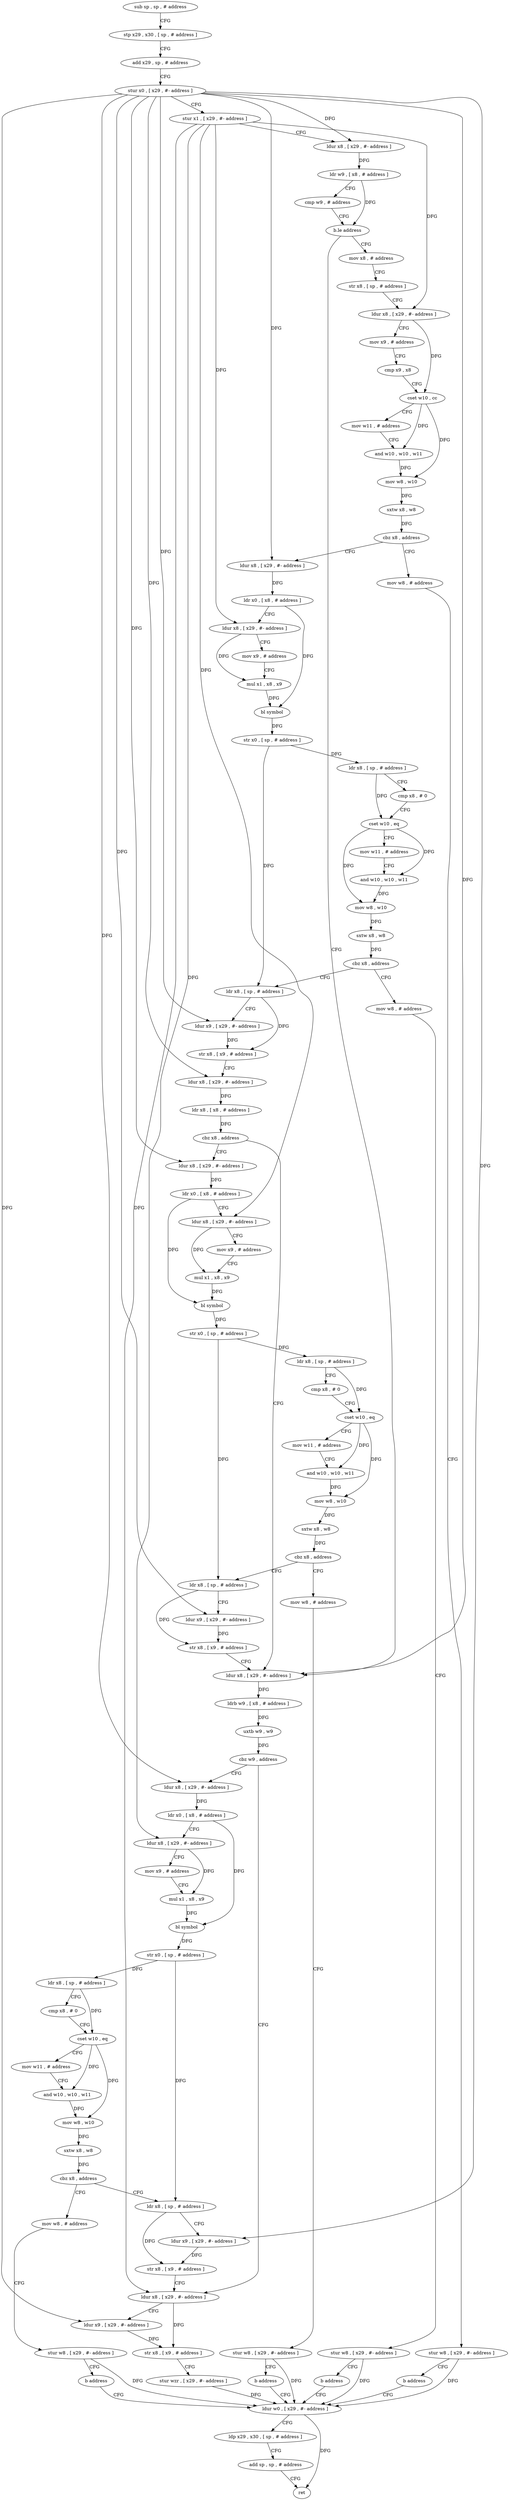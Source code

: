 digraph "func" {
"4241796" [label = "sub sp , sp , # address" ]
"4241800" [label = "stp x29 , x30 , [ sp , # address ]" ]
"4241804" [label = "add x29 , sp , # address" ]
"4241808" [label = "stur x0 , [ x29 , #- address ]" ]
"4241812" [label = "stur x1 , [ x29 , #- address ]" ]
"4241816" [label = "ldur x8 , [ x29 , #- address ]" ]
"4241820" [label = "ldr w9 , [ x8 , # address ]" ]
"4241824" [label = "cmp w9 , # address" ]
"4241828" [label = "b.le address" ]
"4242068" [label = "ldur x8 , [ x29 , #- address ]" ]
"4241832" [label = "mov x8 , # address" ]
"4242072" [label = "ldrb w9 , [ x8 , # address ]" ]
"4242076" [label = "uxtb w9 , w9" ]
"4242080" [label = "cbz w9 , address" ]
"4242168" [label = "ldur x8 , [ x29 , #- address ]" ]
"4242084" [label = "ldur x8 , [ x29 , #- address ]" ]
"4241836" [label = "str x8 , [ sp , # address ]" ]
"4241840" [label = "ldur x8 , [ x29 , #- address ]" ]
"4241844" [label = "mov x9 , # address" ]
"4241848" [label = "cmp x9 , x8" ]
"4241852" [label = "cset w10 , cc" ]
"4241856" [label = "mov w11 , # address" ]
"4241860" [label = "and w10 , w10 , w11" ]
"4241864" [label = "mov w8 , w10" ]
"4241868" [label = "sxtw x8 , w8" ]
"4241872" [label = "cbz x8 , address" ]
"4241888" [label = "ldur x8 , [ x29 , #- address ]" ]
"4241876" [label = "mov w8 , # address" ]
"4242172" [label = "ldur x9 , [ x29 , #- address ]" ]
"4242176" [label = "str x8 , [ x9 , # address ]" ]
"4242180" [label = "stur wzr , [ x29 , #- address ]" ]
"4242184" [label = "ldur w0 , [ x29 , #- address ]" ]
"4242088" [label = "ldr x0 , [ x8 , # address ]" ]
"4242092" [label = "ldur x8 , [ x29 , #- address ]" ]
"4242096" [label = "mov x9 , # address" ]
"4242100" [label = "mul x1 , x8 , x9" ]
"4242104" [label = "bl symbol" ]
"4242108" [label = "str x0 , [ sp , # address ]" ]
"4242112" [label = "ldr x8 , [ sp , # address ]" ]
"4242116" [label = "cmp x8 , # 0" ]
"4242120" [label = "cset w10 , eq" ]
"4242124" [label = "mov w11 , # address" ]
"4242128" [label = "and w10 , w10 , w11" ]
"4242132" [label = "mov w8 , w10" ]
"4242136" [label = "sxtw x8 , w8" ]
"4242140" [label = "cbz x8 , address" ]
"4242156" [label = "ldr x8 , [ sp , # address ]" ]
"4242144" [label = "mov w8 , # address" ]
"4241892" [label = "ldr x0 , [ x8 , # address ]" ]
"4241896" [label = "ldur x8 , [ x29 , #- address ]" ]
"4241900" [label = "mov x9 , # address" ]
"4241904" [label = "mul x1 , x8 , x9" ]
"4241908" [label = "bl symbol" ]
"4241912" [label = "str x0 , [ sp , # address ]" ]
"4241916" [label = "ldr x8 , [ sp , # address ]" ]
"4241920" [label = "cmp x8 , # 0" ]
"4241924" [label = "cset w10 , eq" ]
"4241928" [label = "mov w11 , # address" ]
"4241932" [label = "and w10 , w10 , w11" ]
"4241936" [label = "mov w8 , w10" ]
"4241940" [label = "sxtw x8 , w8" ]
"4241944" [label = "cbz x8 , address" ]
"4241960" [label = "ldr x8 , [ sp , # address ]" ]
"4241948" [label = "mov w8 , # address" ]
"4241880" [label = "stur w8 , [ x29 , #- address ]" ]
"4241884" [label = "b address" ]
"4242160" [label = "ldur x9 , [ x29 , #- address ]" ]
"4242164" [label = "str x8 , [ x9 , # address ]" ]
"4242148" [label = "stur w8 , [ x29 , #- address ]" ]
"4242152" [label = "b address" ]
"4241964" [label = "ldur x9 , [ x29 , #- address ]" ]
"4241968" [label = "str x8 , [ x9 , # address ]" ]
"4241972" [label = "ldur x8 , [ x29 , #- address ]" ]
"4241976" [label = "ldr x8 , [ x8 , # address ]" ]
"4241980" [label = "cbz x8 , address" ]
"4241984" [label = "ldur x8 , [ x29 , #- address ]" ]
"4241952" [label = "stur w8 , [ x29 , #- address ]" ]
"4241956" [label = "b address" ]
"4242188" [label = "ldp x29 , x30 , [ sp , # address ]" ]
"4242192" [label = "add sp , sp , # address" ]
"4242196" [label = "ret" ]
"4241988" [label = "ldr x0 , [ x8 , # address ]" ]
"4241992" [label = "ldur x8 , [ x29 , #- address ]" ]
"4241996" [label = "mov x9 , # address" ]
"4242000" [label = "mul x1 , x8 , x9" ]
"4242004" [label = "bl symbol" ]
"4242008" [label = "str x0 , [ sp , # address ]" ]
"4242012" [label = "ldr x8 , [ sp , # address ]" ]
"4242016" [label = "cmp x8 , # 0" ]
"4242020" [label = "cset w10 , eq" ]
"4242024" [label = "mov w11 , # address" ]
"4242028" [label = "and w10 , w10 , w11" ]
"4242032" [label = "mov w8 , w10" ]
"4242036" [label = "sxtw x8 , w8" ]
"4242040" [label = "cbz x8 , address" ]
"4242056" [label = "ldr x8 , [ sp , # address ]" ]
"4242044" [label = "mov w8 , # address" ]
"4242060" [label = "ldur x9 , [ x29 , #- address ]" ]
"4242064" [label = "str x8 , [ x9 , # address ]" ]
"4242048" [label = "stur w8 , [ x29 , #- address ]" ]
"4242052" [label = "b address" ]
"4241796" -> "4241800" [ label = "CFG" ]
"4241800" -> "4241804" [ label = "CFG" ]
"4241804" -> "4241808" [ label = "CFG" ]
"4241808" -> "4241812" [ label = "CFG" ]
"4241808" -> "4241816" [ label = "DFG" ]
"4241808" -> "4242068" [ label = "DFG" ]
"4241808" -> "4242172" [ label = "DFG" ]
"4241808" -> "4242084" [ label = "DFG" ]
"4241808" -> "4241888" [ label = "DFG" ]
"4241808" -> "4242160" [ label = "DFG" ]
"4241808" -> "4241964" [ label = "DFG" ]
"4241808" -> "4241972" [ label = "DFG" ]
"4241808" -> "4241984" [ label = "DFG" ]
"4241808" -> "4242060" [ label = "DFG" ]
"4241812" -> "4241816" [ label = "CFG" ]
"4241812" -> "4241840" [ label = "DFG" ]
"4241812" -> "4242168" [ label = "DFG" ]
"4241812" -> "4242092" [ label = "DFG" ]
"4241812" -> "4241896" [ label = "DFG" ]
"4241812" -> "4241992" [ label = "DFG" ]
"4241816" -> "4241820" [ label = "DFG" ]
"4241820" -> "4241824" [ label = "CFG" ]
"4241820" -> "4241828" [ label = "DFG" ]
"4241824" -> "4241828" [ label = "CFG" ]
"4241828" -> "4242068" [ label = "CFG" ]
"4241828" -> "4241832" [ label = "CFG" ]
"4242068" -> "4242072" [ label = "DFG" ]
"4241832" -> "4241836" [ label = "CFG" ]
"4242072" -> "4242076" [ label = "DFG" ]
"4242076" -> "4242080" [ label = "DFG" ]
"4242080" -> "4242168" [ label = "CFG" ]
"4242080" -> "4242084" [ label = "CFG" ]
"4242168" -> "4242172" [ label = "CFG" ]
"4242168" -> "4242176" [ label = "DFG" ]
"4242084" -> "4242088" [ label = "DFG" ]
"4241836" -> "4241840" [ label = "CFG" ]
"4241840" -> "4241844" [ label = "CFG" ]
"4241840" -> "4241852" [ label = "DFG" ]
"4241844" -> "4241848" [ label = "CFG" ]
"4241848" -> "4241852" [ label = "CFG" ]
"4241852" -> "4241856" [ label = "CFG" ]
"4241852" -> "4241860" [ label = "DFG" ]
"4241852" -> "4241864" [ label = "DFG" ]
"4241856" -> "4241860" [ label = "CFG" ]
"4241860" -> "4241864" [ label = "DFG" ]
"4241864" -> "4241868" [ label = "DFG" ]
"4241868" -> "4241872" [ label = "DFG" ]
"4241872" -> "4241888" [ label = "CFG" ]
"4241872" -> "4241876" [ label = "CFG" ]
"4241888" -> "4241892" [ label = "DFG" ]
"4241876" -> "4241880" [ label = "CFG" ]
"4242172" -> "4242176" [ label = "DFG" ]
"4242176" -> "4242180" [ label = "CFG" ]
"4242180" -> "4242184" [ label = "DFG" ]
"4242184" -> "4242188" [ label = "CFG" ]
"4242184" -> "4242196" [ label = "DFG" ]
"4242088" -> "4242092" [ label = "CFG" ]
"4242088" -> "4242104" [ label = "DFG" ]
"4242092" -> "4242096" [ label = "CFG" ]
"4242092" -> "4242100" [ label = "DFG" ]
"4242096" -> "4242100" [ label = "CFG" ]
"4242100" -> "4242104" [ label = "DFG" ]
"4242104" -> "4242108" [ label = "DFG" ]
"4242108" -> "4242112" [ label = "DFG" ]
"4242108" -> "4242156" [ label = "DFG" ]
"4242112" -> "4242116" [ label = "CFG" ]
"4242112" -> "4242120" [ label = "DFG" ]
"4242116" -> "4242120" [ label = "CFG" ]
"4242120" -> "4242124" [ label = "CFG" ]
"4242120" -> "4242128" [ label = "DFG" ]
"4242120" -> "4242132" [ label = "DFG" ]
"4242124" -> "4242128" [ label = "CFG" ]
"4242128" -> "4242132" [ label = "DFG" ]
"4242132" -> "4242136" [ label = "DFG" ]
"4242136" -> "4242140" [ label = "DFG" ]
"4242140" -> "4242156" [ label = "CFG" ]
"4242140" -> "4242144" [ label = "CFG" ]
"4242156" -> "4242160" [ label = "CFG" ]
"4242156" -> "4242164" [ label = "DFG" ]
"4242144" -> "4242148" [ label = "CFG" ]
"4241892" -> "4241896" [ label = "CFG" ]
"4241892" -> "4241908" [ label = "DFG" ]
"4241896" -> "4241900" [ label = "CFG" ]
"4241896" -> "4241904" [ label = "DFG" ]
"4241900" -> "4241904" [ label = "CFG" ]
"4241904" -> "4241908" [ label = "DFG" ]
"4241908" -> "4241912" [ label = "DFG" ]
"4241912" -> "4241916" [ label = "DFG" ]
"4241912" -> "4241960" [ label = "DFG" ]
"4241916" -> "4241920" [ label = "CFG" ]
"4241916" -> "4241924" [ label = "DFG" ]
"4241920" -> "4241924" [ label = "CFG" ]
"4241924" -> "4241928" [ label = "CFG" ]
"4241924" -> "4241932" [ label = "DFG" ]
"4241924" -> "4241936" [ label = "DFG" ]
"4241928" -> "4241932" [ label = "CFG" ]
"4241932" -> "4241936" [ label = "DFG" ]
"4241936" -> "4241940" [ label = "DFG" ]
"4241940" -> "4241944" [ label = "DFG" ]
"4241944" -> "4241960" [ label = "CFG" ]
"4241944" -> "4241948" [ label = "CFG" ]
"4241960" -> "4241964" [ label = "CFG" ]
"4241960" -> "4241968" [ label = "DFG" ]
"4241948" -> "4241952" [ label = "CFG" ]
"4241880" -> "4241884" [ label = "CFG" ]
"4241880" -> "4242184" [ label = "DFG" ]
"4241884" -> "4242184" [ label = "CFG" ]
"4242160" -> "4242164" [ label = "DFG" ]
"4242164" -> "4242168" [ label = "CFG" ]
"4242148" -> "4242152" [ label = "CFG" ]
"4242148" -> "4242184" [ label = "DFG" ]
"4242152" -> "4242184" [ label = "CFG" ]
"4241964" -> "4241968" [ label = "DFG" ]
"4241968" -> "4241972" [ label = "CFG" ]
"4241972" -> "4241976" [ label = "DFG" ]
"4241976" -> "4241980" [ label = "DFG" ]
"4241980" -> "4242068" [ label = "CFG" ]
"4241980" -> "4241984" [ label = "CFG" ]
"4241984" -> "4241988" [ label = "DFG" ]
"4241952" -> "4241956" [ label = "CFG" ]
"4241952" -> "4242184" [ label = "DFG" ]
"4241956" -> "4242184" [ label = "CFG" ]
"4242188" -> "4242192" [ label = "CFG" ]
"4242192" -> "4242196" [ label = "CFG" ]
"4241988" -> "4241992" [ label = "CFG" ]
"4241988" -> "4242004" [ label = "DFG" ]
"4241992" -> "4241996" [ label = "CFG" ]
"4241992" -> "4242000" [ label = "DFG" ]
"4241996" -> "4242000" [ label = "CFG" ]
"4242000" -> "4242004" [ label = "DFG" ]
"4242004" -> "4242008" [ label = "DFG" ]
"4242008" -> "4242012" [ label = "DFG" ]
"4242008" -> "4242056" [ label = "DFG" ]
"4242012" -> "4242016" [ label = "CFG" ]
"4242012" -> "4242020" [ label = "DFG" ]
"4242016" -> "4242020" [ label = "CFG" ]
"4242020" -> "4242024" [ label = "CFG" ]
"4242020" -> "4242028" [ label = "DFG" ]
"4242020" -> "4242032" [ label = "DFG" ]
"4242024" -> "4242028" [ label = "CFG" ]
"4242028" -> "4242032" [ label = "DFG" ]
"4242032" -> "4242036" [ label = "DFG" ]
"4242036" -> "4242040" [ label = "DFG" ]
"4242040" -> "4242056" [ label = "CFG" ]
"4242040" -> "4242044" [ label = "CFG" ]
"4242056" -> "4242060" [ label = "CFG" ]
"4242056" -> "4242064" [ label = "DFG" ]
"4242044" -> "4242048" [ label = "CFG" ]
"4242060" -> "4242064" [ label = "DFG" ]
"4242064" -> "4242068" [ label = "CFG" ]
"4242048" -> "4242052" [ label = "CFG" ]
"4242048" -> "4242184" [ label = "DFG" ]
"4242052" -> "4242184" [ label = "CFG" ]
}
